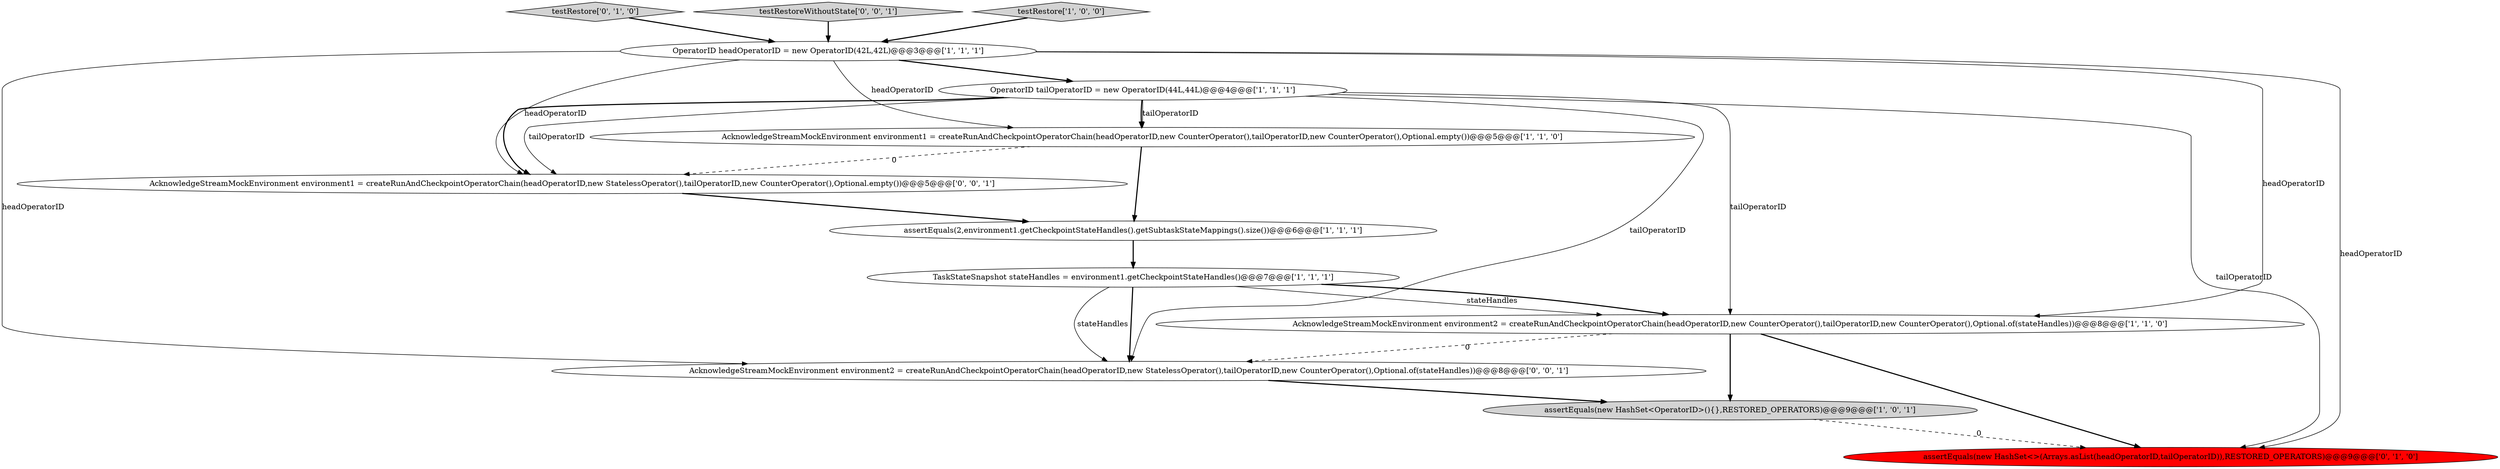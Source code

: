 digraph {
2 [style = filled, label = "TaskStateSnapshot stateHandles = environment1.getCheckpointStateHandles()@@@7@@@['1', '1', '1']", fillcolor = white, shape = ellipse image = "AAA0AAABBB1BBB"];
9 [style = filled, label = "testRestore['0', '1', '0']", fillcolor = lightgray, shape = diamond image = "AAA0AAABBB2BBB"];
12 [style = filled, label = "AcknowledgeStreamMockEnvironment environment1 = createRunAndCheckpointOperatorChain(headOperatorID,new StatelessOperator(),tailOperatorID,new CounterOperator(),Optional.empty())@@@5@@@['0', '0', '1']", fillcolor = white, shape = ellipse image = "AAA0AAABBB3BBB"];
0 [style = filled, label = "assertEquals(2,environment1.getCheckpointStateHandles().getSubtaskStateMappings().size())@@@6@@@['1', '1', '1']", fillcolor = white, shape = ellipse image = "AAA0AAABBB1BBB"];
8 [style = filled, label = "assertEquals(new HashSet<>(Arrays.asList(headOperatorID,tailOperatorID)),RESTORED_OPERATORS)@@@9@@@['0', '1', '0']", fillcolor = red, shape = ellipse image = "AAA1AAABBB2BBB"];
11 [style = filled, label = "testRestoreWithoutState['0', '0', '1']", fillcolor = lightgray, shape = diamond image = "AAA0AAABBB3BBB"];
10 [style = filled, label = "AcknowledgeStreamMockEnvironment environment2 = createRunAndCheckpointOperatorChain(headOperatorID,new StatelessOperator(),tailOperatorID,new CounterOperator(),Optional.of(stateHandles))@@@8@@@['0', '0', '1']", fillcolor = white, shape = ellipse image = "AAA0AAABBB3BBB"];
3 [style = filled, label = "AcknowledgeStreamMockEnvironment environment1 = createRunAndCheckpointOperatorChain(headOperatorID,new CounterOperator(),tailOperatorID,new CounterOperator(),Optional.empty())@@@5@@@['1', '1', '0']", fillcolor = white, shape = ellipse image = "AAA0AAABBB1BBB"];
4 [style = filled, label = "AcknowledgeStreamMockEnvironment environment2 = createRunAndCheckpointOperatorChain(headOperatorID,new CounterOperator(),tailOperatorID,new CounterOperator(),Optional.of(stateHandles))@@@8@@@['1', '1', '0']", fillcolor = white, shape = ellipse image = "AAA0AAABBB1BBB"];
7 [style = filled, label = "assertEquals(new HashSet<OperatorID>(){},RESTORED_OPERATORS)@@@9@@@['1', '0', '1']", fillcolor = lightgray, shape = ellipse image = "AAA0AAABBB1BBB"];
1 [style = filled, label = "OperatorID tailOperatorID = new OperatorID(44L,44L)@@@4@@@['1', '1', '1']", fillcolor = white, shape = ellipse image = "AAA0AAABBB1BBB"];
6 [style = filled, label = "OperatorID headOperatorID = new OperatorID(42L,42L)@@@3@@@['1', '1', '1']", fillcolor = white, shape = ellipse image = "AAA0AAABBB1BBB"];
5 [style = filled, label = "testRestore['1', '0', '0']", fillcolor = lightgray, shape = diamond image = "AAA0AAABBB1BBB"];
11->6 [style = bold, label=""];
1->4 [style = solid, label="tailOperatorID"];
0->2 [style = bold, label=""];
6->10 [style = solid, label="headOperatorID"];
1->3 [style = bold, label=""];
7->8 [style = dashed, label="0"];
6->8 [style = solid, label="headOperatorID"];
1->8 [style = solid, label="tailOperatorID"];
2->4 [style = solid, label="stateHandles"];
2->10 [style = bold, label=""];
2->4 [style = bold, label=""];
12->0 [style = bold, label=""];
10->7 [style = bold, label=""];
4->7 [style = bold, label=""];
3->0 [style = bold, label=""];
9->6 [style = bold, label=""];
6->1 [style = bold, label=""];
6->3 [style = solid, label="headOperatorID"];
3->12 [style = dashed, label="0"];
5->6 [style = bold, label=""];
6->4 [style = solid, label="headOperatorID"];
1->3 [style = solid, label="tailOperatorID"];
1->10 [style = solid, label="tailOperatorID"];
1->12 [style = bold, label=""];
4->8 [style = bold, label=""];
1->12 [style = solid, label="tailOperatorID"];
2->10 [style = solid, label="stateHandles"];
6->12 [style = solid, label="headOperatorID"];
4->10 [style = dashed, label="0"];
}
